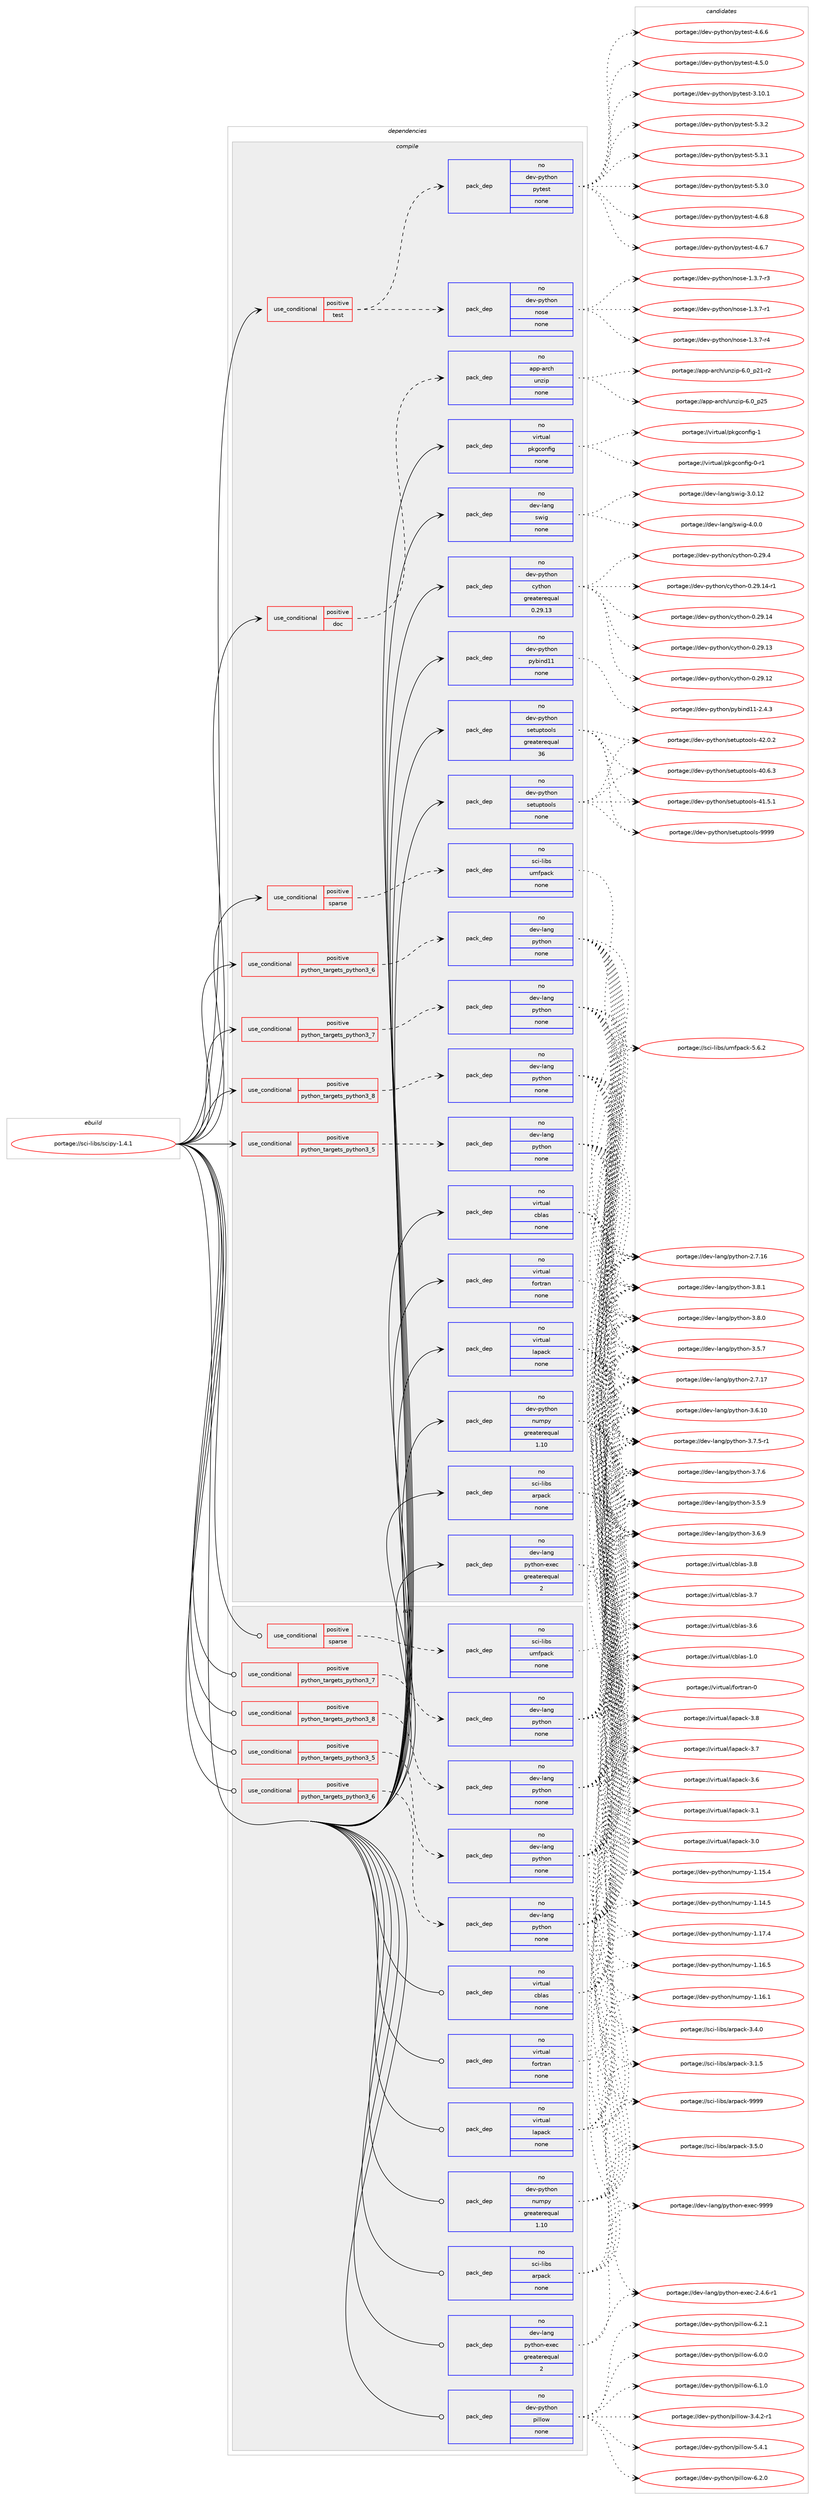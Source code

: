 digraph prolog {

# *************
# Graph options
# *************

newrank=true;
concentrate=true;
compound=true;
graph [rankdir=LR,fontname=Helvetica,fontsize=10,ranksep=1.5];#, ranksep=2.5, nodesep=0.2];
edge  [arrowhead=vee];
node  [fontname=Helvetica,fontsize=10];

# **********
# The ebuild
# **********

subgraph cluster_leftcol {
color=gray;
rank=same;
label=<<i>ebuild</i>>;
id [label="portage://sci-libs/scipy-1.4.1", color=red, width=4, href="../sci-libs/scipy-1.4.1.svg"];
}

# ****************
# The dependencies
# ****************

subgraph cluster_midcol {
color=gray;
label=<<i>dependencies</i>>;
subgraph cluster_compile {
fillcolor="#eeeeee";
style=filled;
label=<<i>compile</i>>;
subgraph cond134 {
dependency545 [label=<<TABLE BORDER="0" CELLBORDER="1" CELLSPACING="0" CELLPADDING="4"><TR><TD ROWSPAN="3" CELLPADDING="10">use_conditional</TD></TR><TR><TD>positive</TD></TR><TR><TD>doc</TD></TR></TABLE>>, shape=none, color=red];
subgraph pack400 {
dependency546 [label=<<TABLE BORDER="0" CELLBORDER="1" CELLSPACING="0" CELLPADDING="4" WIDTH="220"><TR><TD ROWSPAN="6" CELLPADDING="30">pack_dep</TD></TR><TR><TD WIDTH="110">no</TD></TR><TR><TD>app-arch</TD></TR><TR><TD>unzip</TD></TR><TR><TD>none</TD></TR><TR><TD></TD></TR></TABLE>>, shape=none, color=blue];
}
dependency545:e -> dependency546:w [weight=20,style="dashed",arrowhead="vee"];
}
id:e -> dependency545:w [weight=20,style="solid",arrowhead="vee"];
subgraph cond135 {
dependency547 [label=<<TABLE BORDER="0" CELLBORDER="1" CELLSPACING="0" CELLPADDING="4"><TR><TD ROWSPAN="3" CELLPADDING="10">use_conditional</TD></TR><TR><TD>positive</TD></TR><TR><TD>python_targets_python3_5</TD></TR></TABLE>>, shape=none, color=red];
subgraph pack401 {
dependency548 [label=<<TABLE BORDER="0" CELLBORDER="1" CELLSPACING="0" CELLPADDING="4" WIDTH="220"><TR><TD ROWSPAN="6" CELLPADDING="30">pack_dep</TD></TR><TR><TD WIDTH="110">no</TD></TR><TR><TD>dev-lang</TD></TR><TR><TD>python</TD></TR><TR><TD>none</TD></TR><TR><TD></TD></TR></TABLE>>, shape=none, color=blue];
}
dependency547:e -> dependency548:w [weight=20,style="dashed",arrowhead="vee"];
}
id:e -> dependency547:w [weight=20,style="solid",arrowhead="vee"];
subgraph cond136 {
dependency549 [label=<<TABLE BORDER="0" CELLBORDER="1" CELLSPACING="0" CELLPADDING="4"><TR><TD ROWSPAN="3" CELLPADDING="10">use_conditional</TD></TR><TR><TD>positive</TD></TR><TR><TD>python_targets_python3_6</TD></TR></TABLE>>, shape=none, color=red];
subgraph pack402 {
dependency550 [label=<<TABLE BORDER="0" CELLBORDER="1" CELLSPACING="0" CELLPADDING="4" WIDTH="220"><TR><TD ROWSPAN="6" CELLPADDING="30">pack_dep</TD></TR><TR><TD WIDTH="110">no</TD></TR><TR><TD>dev-lang</TD></TR><TR><TD>python</TD></TR><TR><TD>none</TD></TR><TR><TD></TD></TR></TABLE>>, shape=none, color=blue];
}
dependency549:e -> dependency550:w [weight=20,style="dashed",arrowhead="vee"];
}
id:e -> dependency549:w [weight=20,style="solid",arrowhead="vee"];
subgraph cond137 {
dependency551 [label=<<TABLE BORDER="0" CELLBORDER="1" CELLSPACING="0" CELLPADDING="4"><TR><TD ROWSPAN="3" CELLPADDING="10">use_conditional</TD></TR><TR><TD>positive</TD></TR><TR><TD>python_targets_python3_7</TD></TR></TABLE>>, shape=none, color=red];
subgraph pack403 {
dependency552 [label=<<TABLE BORDER="0" CELLBORDER="1" CELLSPACING="0" CELLPADDING="4" WIDTH="220"><TR><TD ROWSPAN="6" CELLPADDING="30">pack_dep</TD></TR><TR><TD WIDTH="110">no</TD></TR><TR><TD>dev-lang</TD></TR><TR><TD>python</TD></TR><TR><TD>none</TD></TR><TR><TD></TD></TR></TABLE>>, shape=none, color=blue];
}
dependency551:e -> dependency552:w [weight=20,style="dashed",arrowhead="vee"];
}
id:e -> dependency551:w [weight=20,style="solid",arrowhead="vee"];
subgraph cond138 {
dependency553 [label=<<TABLE BORDER="0" CELLBORDER="1" CELLSPACING="0" CELLPADDING="4"><TR><TD ROWSPAN="3" CELLPADDING="10">use_conditional</TD></TR><TR><TD>positive</TD></TR><TR><TD>python_targets_python3_8</TD></TR></TABLE>>, shape=none, color=red];
subgraph pack404 {
dependency554 [label=<<TABLE BORDER="0" CELLBORDER="1" CELLSPACING="0" CELLPADDING="4" WIDTH="220"><TR><TD ROWSPAN="6" CELLPADDING="30">pack_dep</TD></TR><TR><TD WIDTH="110">no</TD></TR><TR><TD>dev-lang</TD></TR><TR><TD>python</TD></TR><TR><TD>none</TD></TR><TR><TD></TD></TR></TABLE>>, shape=none, color=blue];
}
dependency553:e -> dependency554:w [weight=20,style="dashed",arrowhead="vee"];
}
id:e -> dependency553:w [weight=20,style="solid",arrowhead="vee"];
subgraph cond139 {
dependency555 [label=<<TABLE BORDER="0" CELLBORDER="1" CELLSPACING="0" CELLPADDING="4"><TR><TD ROWSPAN="3" CELLPADDING="10">use_conditional</TD></TR><TR><TD>positive</TD></TR><TR><TD>sparse</TD></TR></TABLE>>, shape=none, color=red];
subgraph pack405 {
dependency556 [label=<<TABLE BORDER="0" CELLBORDER="1" CELLSPACING="0" CELLPADDING="4" WIDTH="220"><TR><TD ROWSPAN="6" CELLPADDING="30">pack_dep</TD></TR><TR><TD WIDTH="110">no</TD></TR><TR><TD>sci-libs</TD></TR><TR><TD>umfpack</TD></TR><TR><TD>none</TD></TR><TR><TD></TD></TR></TABLE>>, shape=none, color=blue];
}
dependency555:e -> dependency556:w [weight=20,style="dashed",arrowhead="vee"];
}
id:e -> dependency555:w [weight=20,style="solid",arrowhead="vee"];
subgraph cond140 {
dependency557 [label=<<TABLE BORDER="0" CELLBORDER="1" CELLSPACING="0" CELLPADDING="4"><TR><TD ROWSPAN="3" CELLPADDING="10">use_conditional</TD></TR><TR><TD>positive</TD></TR><TR><TD>test</TD></TR></TABLE>>, shape=none, color=red];
subgraph pack406 {
dependency558 [label=<<TABLE BORDER="0" CELLBORDER="1" CELLSPACING="0" CELLPADDING="4" WIDTH="220"><TR><TD ROWSPAN="6" CELLPADDING="30">pack_dep</TD></TR><TR><TD WIDTH="110">no</TD></TR><TR><TD>dev-python</TD></TR><TR><TD>nose</TD></TR><TR><TD>none</TD></TR><TR><TD></TD></TR></TABLE>>, shape=none, color=blue];
}
dependency557:e -> dependency558:w [weight=20,style="dashed",arrowhead="vee"];
subgraph pack407 {
dependency559 [label=<<TABLE BORDER="0" CELLBORDER="1" CELLSPACING="0" CELLPADDING="4" WIDTH="220"><TR><TD ROWSPAN="6" CELLPADDING="30">pack_dep</TD></TR><TR><TD WIDTH="110">no</TD></TR><TR><TD>dev-python</TD></TR><TR><TD>pytest</TD></TR><TR><TD>none</TD></TR><TR><TD></TD></TR></TABLE>>, shape=none, color=blue];
}
dependency557:e -> dependency559:w [weight=20,style="dashed",arrowhead="vee"];
}
id:e -> dependency557:w [weight=20,style="solid",arrowhead="vee"];
subgraph pack408 {
dependency560 [label=<<TABLE BORDER="0" CELLBORDER="1" CELLSPACING="0" CELLPADDING="4" WIDTH="220"><TR><TD ROWSPAN="6" CELLPADDING="30">pack_dep</TD></TR><TR><TD WIDTH="110">no</TD></TR><TR><TD>dev-lang</TD></TR><TR><TD>python-exec</TD></TR><TR><TD>greaterequal</TD></TR><TR><TD>2</TD></TR></TABLE>>, shape=none, color=blue];
}
id:e -> dependency560:w [weight=20,style="solid",arrowhead="vee"];
subgraph pack409 {
dependency561 [label=<<TABLE BORDER="0" CELLBORDER="1" CELLSPACING="0" CELLPADDING="4" WIDTH="220"><TR><TD ROWSPAN="6" CELLPADDING="30">pack_dep</TD></TR><TR><TD WIDTH="110">no</TD></TR><TR><TD>dev-lang</TD></TR><TR><TD>swig</TD></TR><TR><TD>none</TD></TR><TR><TD></TD></TR></TABLE>>, shape=none, color=blue];
}
id:e -> dependency561:w [weight=20,style="solid",arrowhead="vee"];
subgraph pack410 {
dependency562 [label=<<TABLE BORDER="0" CELLBORDER="1" CELLSPACING="0" CELLPADDING="4" WIDTH="220"><TR><TD ROWSPAN="6" CELLPADDING="30">pack_dep</TD></TR><TR><TD WIDTH="110">no</TD></TR><TR><TD>dev-python</TD></TR><TR><TD>cython</TD></TR><TR><TD>greaterequal</TD></TR><TR><TD>0.29.13</TD></TR></TABLE>>, shape=none, color=blue];
}
id:e -> dependency562:w [weight=20,style="solid",arrowhead="vee"];
subgraph pack411 {
dependency563 [label=<<TABLE BORDER="0" CELLBORDER="1" CELLSPACING="0" CELLPADDING="4" WIDTH="220"><TR><TD ROWSPAN="6" CELLPADDING="30">pack_dep</TD></TR><TR><TD WIDTH="110">no</TD></TR><TR><TD>dev-python</TD></TR><TR><TD>numpy</TD></TR><TR><TD>greaterequal</TD></TR><TR><TD>1.10</TD></TR></TABLE>>, shape=none, color=blue];
}
id:e -> dependency563:w [weight=20,style="solid",arrowhead="vee"];
subgraph pack412 {
dependency564 [label=<<TABLE BORDER="0" CELLBORDER="1" CELLSPACING="0" CELLPADDING="4" WIDTH="220"><TR><TD ROWSPAN="6" CELLPADDING="30">pack_dep</TD></TR><TR><TD WIDTH="110">no</TD></TR><TR><TD>dev-python</TD></TR><TR><TD>pybind11</TD></TR><TR><TD>none</TD></TR><TR><TD></TD></TR></TABLE>>, shape=none, color=blue];
}
id:e -> dependency564:w [weight=20,style="solid",arrowhead="vee"];
subgraph pack413 {
dependency565 [label=<<TABLE BORDER="0" CELLBORDER="1" CELLSPACING="0" CELLPADDING="4" WIDTH="220"><TR><TD ROWSPAN="6" CELLPADDING="30">pack_dep</TD></TR><TR><TD WIDTH="110">no</TD></TR><TR><TD>dev-python</TD></TR><TR><TD>setuptools</TD></TR><TR><TD>greaterequal</TD></TR><TR><TD>36</TD></TR></TABLE>>, shape=none, color=blue];
}
id:e -> dependency565:w [weight=20,style="solid",arrowhead="vee"];
subgraph pack414 {
dependency566 [label=<<TABLE BORDER="0" CELLBORDER="1" CELLSPACING="0" CELLPADDING="4" WIDTH="220"><TR><TD ROWSPAN="6" CELLPADDING="30">pack_dep</TD></TR><TR><TD WIDTH="110">no</TD></TR><TR><TD>dev-python</TD></TR><TR><TD>setuptools</TD></TR><TR><TD>none</TD></TR><TR><TD></TD></TR></TABLE>>, shape=none, color=blue];
}
id:e -> dependency566:w [weight=20,style="solid",arrowhead="vee"];
subgraph pack415 {
dependency567 [label=<<TABLE BORDER="0" CELLBORDER="1" CELLSPACING="0" CELLPADDING="4" WIDTH="220"><TR><TD ROWSPAN="6" CELLPADDING="30">pack_dep</TD></TR><TR><TD WIDTH="110">no</TD></TR><TR><TD>sci-libs</TD></TR><TR><TD>arpack</TD></TR><TR><TD>none</TD></TR><TR><TD></TD></TR></TABLE>>, shape=none, color=blue];
}
id:e -> dependency567:w [weight=20,style="solid",arrowhead="vee"];
subgraph pack416 {
dependency568 [label=<<TABLE BORDER="0" CELLBORDER="1" CELLSPACING="0" CELLPADDING="4" WIDTH="220"><TR><TD ROWSPAN="6" CELLPADDING="30">pack_dep</TD></TR><TR><TD WIDTH="110">no</TD></TR><TR><TD>virtual</TD></TR><TR><TD>cblas</TD></TR><TR><TD>none</TD></TR><TR><TD></TD></TR></TABLE>>, shape=none, color=blue];
}
id:e -> dependency568:w [weight=20,style="solid",arrowhead="vee"];
subgraph pack417 {
dependency569 [label=<<TABLE BORDER="0" CELLBORDER="1" CELLSPACING="0" CELLPADDING="4" WIDTH="220"><TR><TD ROWSPAN="6" CELLPADDING="30">pack_dep</TD></TR><TR><TD WIDTH="110">no</TD></TR><TR><TD>virtual</TD></TR><TR><TD>fortran</TD></TR><TR><TD>none</TD></TR><TR><TD></TD></TR></TABLE>>, shape=none, color=blue];
}
id:e -> dependency569:w [weight=20,style="solid",arrowhead="vee"];
subgraph pack418 {
dependency570 [label=<<TABLE BORDER="0" CELLBORDER="1" CELLSPACING="0" CELLPADDING="4" WIDTH="220"><TR><TD ROWSPAN="6" CELLPADDING="30">pack_dep</TD></TR><TR><TD WIDTH="110">no</TD></TR><TR><TD>virtual</TD></TR><TR><TD>lapack</TD></TR><TR><TD>none</TD></TR><TR><TD></TD></TR></TABLE>>, shape=none, color=blue];
}
id:e -> dependency570:w [weight=20,style="solid",arrowhead="vee"];
subgraph pack419 {
dependency571 [label=<<TABLE BORDER="0" CELLBORDER="1" CELLSPACING="0" CELLPADDING="4" WIDTH="220"><TR><TD ROWSPAN="6" CELLPADDING="30">pack_dep</TD></TR><TR><TD WIDTH="110">no</TD></TR><TR><TD>virtual</TD></TR><TR><TD>pkgconfig</TD></TR><TR><TD>none</TD></TR><TR><TD></TD></TR></TABLE>>, shape=none, color=blue];
}
id:e -> dependency571:w [weight=20,style="solid",arrowhead="vee"];
}
subgraph cluster_compileandrun {
fillcolor="#eeeeee";
style=filled;
label=<<i>compile and run</i>>;
}
subgraph cluster_run {
fillcolor="#eeeeee";
style=filled;
label=<<i>run</i>>;
subgraph cond141 {
dependency572 [label=<<TABLE BORDER="0" CELLBORDER="1" CELLSPACING="0" CELLPADDING="4"><TR><TD ROWSPAN="3" CELLPADDING="10">use_conditional</TD></TR><TR><TD>positive</TD></TR><TR><TD>python_targets_python3_5</TD></TR></TABLE>>, shape=none, color=red];
subgraph pack420 {
dependency573 [label=<<TABLE BORDER="0" CELLBORDER="1" CELLSPACING="0" CELLPADDING="4" WIDTH="220"><TR><TD ROWSPAN="6" CELLPADDING="30">pack_dep</TD></TR><TR><TD WIDTH="110">no</TD></TR><TR><TD>dev-lang</TD></TR><TR><TD>python</TD></TR><TR><TD>none</TD></TR><TR><TD></TD></TR></TABLE>>, shape=none, color=blue];
}
dependency572:e -> dependency573:w [weight=20,style="dashed",arrowhead="vee"];
}
id:e -> dependency572:w [weight=20,style="solid",arrowhead="odot"];
subgraph cond142 {
dependency574 [label=<<TABLE BORDER="0" CELLBORDER="1" CELLSPACING="0" CELLPADDING="4"><TR><TD ROWSPAN="3" CELLPADDING="10">use_conditional</TD></TR><TR><TD>positive</TD></TR><TR><TD>python_targets_python3_6</TD></TR></TABLE>>, shape=none, color=red];
subgraph pack421 {
dependency575 [label=<<TABLE BORDER="0" CELLBORDER="1" CELLSPACING="0" CELLPADDING="4" WIDTH="220"><TR><TD ROWSPAN="6" CELLPADDING="30">pack_dep</TD></TR><TR><TD WIDTH="110">no</TD></TR><TR><TD>dev-lang</TD></TR><TR><TD>python</TD></TR><TR><TD>none</TD></TR><TR><TD></TD></TR></TABLE>>, shape=none, color=blue];
}
dependency574:e -> dependency575:w [weight=20,style="dashed",arrowhead="vee"];
}
id:e -> dependency574:w [weight=20,style="solid",arrowhead="odot"];
subgraph cond143 {
dependency576 [label=<<TABLE BORDER="0" CELLBORDER="1" CELLSPACING="0" CELLPADDING="4"><TR><TD ROWSPAN="3" CELLPADDING="10">use_conditional</TD></TR><TR><TD>positive</TD></TR><TR><TD>python_targets_python3_7</TD></TR></TABLE>>, shape=none, color=red];
subgraph pack422 {
dependency577 [label=<<TABLE BORDER="0" CELLBORDER="1" CELLSPACING="0" CELLPADDING="4" WIDTH="220"><TR><TD ROWSPAN="6" CELLPADDING="30">pack_dep</TD></TR><TR><TD WIDTH="110">no</TD></TR><TR><TD>dev-lang</TD></TR><TR><TD>python</TD></TR><TR><TD>none</TD></TR><TR><TD></TD></TR></TABLE>>, shape=none, color=blue];
}
dependency576:e -> dependency577:w [weight=20,style="dashed",arrowhead="vee"];
}
id:e -> dependency576:w [weight=20,style="solid",arrowhead="odot"];
subgraph cond144 {
dependency578 [label=<<TABLE BORDER="0" CELLBORDER="1" CELLSPACING="0" CELLPADDING="4"><TR><TD ROWSPAN="3" CELLPADDING="10">use_conditional</TD></TR><TR><TD>positive</TD></TR><TR><TD>python_targets_python3_8</TD></TR></TABLE>>, shape=none, color=red];
subgraph pack423 {
dependency579 [label=<<TABLE BORDER="0" CELLBORDER="1" CELLSPACING="0" CELLPADDING="4" WIDTH="220"><TR><TD ROWSPAN="6" CELLPADDING="30">pack_dep</TD></TR><TR><TD WIDTH="110">no</TD></TR><TR><TD>dev-lang</TD></TR><TR><TD>python</TD></TR><TR><TD>none</TD></TR><TR><TD></TD></TR></TABLE>>, shape=none, color=blue];
}
dependency578:e -> dependency579:w [weight=20,style="dashed",arrowhead="vee"];
}
id:e -> dependency578:w [weight=20,style="solid",arrowhead="odot"];
subgraph cond145 {
dependency580 [label=<<TABLE BORDER="0" CELLBORDER="1" CELLSPACING="0" CELLPADDING="4"><TR><TD ROWSPAN="3" CELLPADDING="10">use_conditional</TD></TR><TR><TD>positive</TD></TR><TR><TD>sparse</TD></TR></TABLE>>, shape=none, color=red];
subgraph pack424 {
dependency581 [label=<<TABLE BORDER="0" CELLBORDER="1" CELLSPACING="0" CELLPADDING="4" WIDTH="220"><TR><TD ROWSPAN="6" CELLPADDING="30">pack_dep</TD></TR><TR><TD WIDTH="110">no</TD></TR><TR><TD>sci-libs</TD></TR><TR><TD>umfpack</TD></TR><TR><TD>none</TD></TR><TR><TD></TD></TR></TABLE>>, shape=none, color=blue];
}
dependency580:e -> dependency581:w [weight=20,style="dashed",arrowhead="vee"];
}
id:e -> dependency580:w [weight=20,style="solid",arrowhead="odot"];
subgraph pack425 {
dependency582 [label=<<TABLE BORDER="0" CELLBORDER="1" CELLSPACING="0" CELLPADDING="4" WIDTH="220"><TR><TD ROWSPAN="6" CELLPADDING="30">pack_dep</TD></TR><TR><TD WIDTH="110">no</TD></TR><TR><TD>dev-lang</TD></TR><TR><TD>python-exec</TD></TR><TR><TD>greaterequal</TD></TR><TR><TD>2</TD></TR></TABLE>>, shape=none, color=blue];
}
id:e -> dependency582:w [weight=20,style="solid",arrowhead="odot"];
subgraph pack426 {
dependency583 [label=<<TABLE BORDER="0" CELLBORDER="1" CELLSPACING="0" CELLPADDING="4" WIDTH="220"><TR><TD ROWSPAN="6" CELLPADDING="30">pack_dep</TD></TR><TR><TD WIDTH="110">no</TD></TR><TR><TD>dev-python</TD></TR><TR><TD>numpy</TD></TR><TR><TD>greaterequal</TD></TR><TR><TD>1.10</TD></TR></TABLE>>, shape=none, color=blue];
}
id:e -> dependency583:w [weight=20,style="solid",arrowhead="odot"];
subgraph pack427 {
dependency584 [label=<<TABLE BORDER="0" CELLBORDER="1" CELLSPACING="0" CELLPADDING="4" WIDTH="220"><TR><TD ROWSPAN="6" CELLPADDING="30">pack_dep</TD></TR><TR><TD WIDTH="110">no</TD></TR><TR><TD>dev-python</TD></TR><TR><TD>pillow</TD></TR><TR><TD>none</TD></TR><TR><TD></TD></TR></TABLE>>, shape=none, color=blue];
}
id:e -> dependency584:w [weight=20,style="solid",arrowhead="odot"];
subgraph pack428 {
dependency585 [label=<<TABLE BORDER="0" CELLBORDER="1" CELLSPACING="0" CELLPADDING="4" WIDTH="220"><TR><TD ROWSPAN="6" CELLPADDING="30">pack_dep</TD></TR><TR><TD WIDTH="110">no</TD></TR><TR><TD>sci-libs</TD></TR><TR><TD>arpack</TD></TR><TR><TD>none</TD></TR><TR><TD></TD></TR></TABLE>>, shape=none, color=blue];
}
id:e -> dependency585:w [weight=20,style="solid",arrowhead="odot"];
subgraph pack429 {
dependency586 [label=<<TABLE BORDER="0" CELLBORDER="1" CELLSPACING="0" CELLPADDING="4" WIDTH="220"><TR><TD ROWSPAN="6" CELLPADDING="30">pack_dep</TD></TR><TR><TD WIDTH="110">no</TD></TR><TR><TD>virtual</TD></TR><TR><TD>cblas</TD></TR><TR><TD>none</TD></TR><TR><TD></TD></TR></TABLE>>, shape=none, color=blue];
}
id:e -> dependency586:w [weight=20,style="solid",arrowhead="odot"];
subgraph pack430 {
dependency587 [label=<<TABLE BORDER="0" CELLBORDER="1" CELLSPACING="0" CELLPADDING="4" WIDTH="220"><TR><TD ROWSPAN="6" CELLPADDING="30">pack_dep</TD></TR><TR><TD WIDTH="110">no</TD></TR><TR><TD>virtual</TD></TR><TR><TD>fortran</TD></TR><TR><TD>none</TD></TR><TR><TD></TD></TR></TABLE>>, shape=none, color=blue];
}
id:e -> dependency587:w [weight=20,style="solid",arrowhead="odot"];
subgraph pack431 {
dependency588 [label=<<TABLE BORDER="0" CELLBORDER="1" CELLSPACING="0" CELLPADDING="4" WIDTH="220"><TR><TD ROWSPAN="6" CELLPADDING="30">pack_dep</TD></TR><TR><TD WIDTH="110">no</TD></TR><TR><TD>virtual</TD></TR><TR><TD>lapack</TD></TR><TR><TD>none</TD></TR><TR><TD></TD></TR></TABLE>>, shape=none, color=blue];
}
id:e -> dependency588:w [weight=20,style="solid",arrowhead="odot"];
}
}

# **************
# The candidates
# **************

subgraph cluster_choices {
rank=same;
color=gray;
label=<<i>candidates</i>>;

subgraph choice400 {
color=black;
nodesep=1;
choiceportage971121124597114991044711711012210511245544648951125053 [label="portage://app-arch/unzip-6.0_p25", color=red, width=4,href="../app-arch/unzip-6.0_p25.svg"];
choiceportage9711211245971149910447117110122105112455446489511250494511450 [label="portage://app-arch/unzip-6.0_p21-r2", color=red, width=4,href="../app-arch/unzip-6.0_p21-r2.svg"];
dependency546:e -> choiceportage971121124597114991044711711012210511245544648951125053:w [style=dotted,weight="100"];
dependency546:e -> choiceportage9711211245971149910447117110122105112455446489511250494511450:w [style=dotted,weight="100"];
}
subgraph choice401 {
color=black;
nodesep=1;
choiceportage100101118451089711010347112121116104111110455146564649 [label="portage://dev-lang/python-3.8.1", color=red, width=4,href="../dev-lang/python-3.8.1.svg"];
choiceportage100101118451089711010347112121116104111110455146564648 [label="portage://dev-lang/python-3.8.0", color=red, width=4,href="../dev-lang/python-3.8.0.svg"];
choiceportage100101118451089711010347112121116104111110455146554654 [label="portage://dev-lang/python-3.7.6", color=red, width=4,href="../dev-lang/python-3.7.6.svg"];
choiceportage1001011184510897110103471121211161041111104551465546534511449 [label="portage://dev-lang/python-3.7.5-r1", color=red, width=4,href="../dev-lang/python-3.7.5-r1.svg"];
choiceportage100101118451089711010347112121116104111110455146544657 [label="portage://dev-lang/python-3.6.9", color=red, width=4,href="../dev-lang/python-3.6.9.svg"];
choiceportage10010111845108971101034711212111610411111045514654464948 [label="portage://dev-lang/python-3.6.10", color=red, width=4,href="../dev-lang/python-3.6.10.svg"];
choiceportage100101118451089711010347112121116104111110455146534657 [label="portage://dev-lang/python-3.5.9", color=red, width=4,href="../dev-lang/python-3.5.9.svg"];
choiceportage100101118451089711010347112121116104111110455146534655 [label="portage://dev-lang/python-3.5.7", color=red, width=4,href="../dev-lang/python-3.5.7.svg"];
choiceportage10010111845108971101034711212111610411111045504655464955 [label="portage://dev-lang/python-2.7.17", color=red, width=4,href="../dev-lang/python-2.7.17.svg"];
choiceportage10010111845108971101034711212111610411111045504655464954 [label="portage://dev-lang/python-2.7.16", color=red, width=4,href="../dev-lang/python-2.7.16.svg"];
dependency548:e -> choiceportage100101118451089711010347112121116104111110455146564649:w [style=dotted,weight="100"];
dependency548:e -> choiceportage100101118451089711010347112121116104111110455146564648:w [style=dotted,weight="100"];
dependency548:e -> choiceportage100101118451089711010347112121116104111110455146554654:w [style=dotted,weight="100"];
dependency548:e -> choiceportage1001011184510897110103471121211161041111104551465546534511449:w [style=dotted,weight="100"];
dependency548:e -> choiceportage100101118451089711010347112121116104111110455146544657:w [style=dotted,weight="100"];
dependency548:e -> choiceportage10010111845108971101034711212111610411111045514654464948:w [style=dotted,weight="100"];
dependency548:e -> choiceportage100101118451089711010347112121116104111110455146534657:w [style=dotted,weight="100"];
dependency548:e -> choiceportage100101118451089711010347112121116104111110455146534655:w [style=dotted,weight="100"];
dependency548:e -> choiceportage10010111845108971101034711212111610411111045504655464955:w [style=dotted,weight="100"];
dependency548:e -> choiceportage10010111845108971101034711212111610411111045504655464954:w [style=dotted,weight="100"];
}
subgraph choice402 {
color=black;
nodesep=1;
choiceportage100101118451089711010347112121116104111110455146564649 [label="portage://dev-lang/python-3.8.1", color=red, width=4,href="../dev-lang/python-3.8.1.svg"];
choiceportage100101118451089711010347112121116104111110455146564648 [label="portage://dev-lang/python-3.8.0", color=red, width=4,href="../dev-lang/python-3.8.0.svg"];
choiceportage100101118451089711010347112121116104111110455146554654 [label="portage://dev-lang/python-3.7.6", color=red, width=4,href="../dev-lang/python-3.7.6.svg"];
choiceportage1001011184510897110103471121211161041111104551465546534511449 [label="portage://dev-lang/python-3.7.5-r1", color=red, width=4,href="../dev-lang/python-3.7.5-r1.svg"];
choiceportage100101118451089711010347112121116104111110455146544657 [label="portage://dev-lang/python-3.6.9", color=red, width=4,href="../dev-lang/python-3.6.9.svg"];
choiceportage10010111845108971101034711212111610411111045514654464948 [label="portage://dev-lang/python-3.6.10", color=red, width=4,href="../dev-lang/python-3.6.10.svg"];
choiceportage100101118451089711010347112121116104111110455146534657 [label="portage://dev-lang/python-3.5.9", color=red, width=4,href="../dev-lang/python-3.5.9.svg"];
choiceportage100101118451089711010347112121116104111110455146534655 [label="portage://dev-lang/python-3.5.7", color=red, width=4,href="../dev-lang/python-3.5.7.svg"];
choiceportage10010111845108971101034711212111610411111045504655464955 [label="portage://dev-lang/python-2.7.17", color=red, width=4,href="../dev-lang/python-2.7.17.svg"];
choiceportage10010111845108971101034711212111610411111045504655464954 [label="portage://dev-lang/python-2.7.16", color=red, width=4,href="../dev-lang/python-2.7.16.svg"];
dependency550:e -> choiceportage100101118451089711010347112121116104111110455146564649:w [style=dotted,weight="100"];
dependency550:e -> choiceportage100101118451089711010347112121116104111110455146564648:w [style=dotted,weight="100"];
dependency550:e -> choiceportage100101118451089711010347112121116104111110455146554654:w [style=dotted,weight="100"];
dependency550:e -> choiceportage1001011184510897110103471121211161041111104551465546534511449:w [style=dotted,weight="100"];
dependency550:e -> choiceportage100101118451089711010347112121116104111110455146544657:w [style=dotted,weight="100"];
dependency550:e -> choiceportage10010111845108971101034711212111610411111045514654464948:w [style=dotted,weight="100"];
dependency550:e -> choiceportage100101118451089711010347112121116104111110455146534657:w [style=dotted,weight="100"];
dependency550:e -> choiceportage100101118451089711010347112121116104111110455146534655:w [style=dotted,weight="100"];
dependency550:e -> choiceportage10010111845108971101034711212111610411111045504655464955:w [style=dotted,weight="100"];
dependency550:e -> choiceportage10010111845108971101034711212111610411111045504655464954:w [style=dotted,weight="100"];
}
subgraph choice403 {
color=black;
nodesep=1;
choiceportage100101118451089711010347112121116104111110455146564649 [label="portage://dev-lang/python-3.8.1", color=red, width=4,href="../dev-lang/python-3.8.1.svg"];
choiceportage100101118451089711010347112121116104111110455146564648 [label="portage://dev-lang/python-3.8.0", color=red, width=4,href="../dev-lang/python-3.8.0.svg"];
choiceportage100101118451089711010347112121116104111110455146554654 [label="portage://dev-lang/python-3.7.6", color=red, width=4,href="../dev-lang/python-3.7.6.svg"];
choiceportage1001011184510897110103471121211161041111104551465546534511449 [label="portage://dev-lang/python-3.7.5-r1", color=red, width=4,href="../dev-lang/python-3.7.5-r1.svg"];
choiceportage100101118451089711010347112121116104111110455146544657 [label="portage://dev-lang/python-3.6.9", color=red, width=4,href="../dev-lang/python-3.6.9.svg"];
choiceportage10010111845108971101034711212111610411111045514654464948 [label="portage://dev-lang/python-3.6.10", color=red, width=4,href="../dev-lang/python-3.6.10.svg"];
choiceportage100101118451089711010347112121116104111110455146534657 [label="portage://dev-lang/python-3.5.9", color=red, width=4,href="../dev-lang/python-3.5.9.svg"];
choiceportage100101118451089711010347112121116104111110455146534655 [label="portage://dev-lang/python-3.5.7", color=red, width=4,href="../dev-lang/python-3.5.7.svg"];
choiceportage10010111845108971101034711212111610411111045504655464955 [label="portage://dev-lang/python-2.7.17", color=red, width=4,href="../dev-lang/python-2.7.17.svg"];
choiceportage10010111845108971101034711212111610411111045504655464954 [label="portage://dev-lang/python-2.7.16", color=red, width=4,href="../dev-lang/python-2.7.16.svg"];
dependency552:e -> choiceportage100101118451089711010347112121116104111110455146564649:w [style=dotted,weight="100"];
dependency552:e -> choiceportage100101118451089711010347112121116104111110455146564648:w [style=dotted,weight="100"];
dependency552:e -> choiceportage100101118451089711010347112121116104111110455146554654:w [style=dotted,weight="100"];
dependency552:e -> choiceportage1001011184510897110103471121211161041111104551465546534511449:w [style=dotted,weight="100"];
dependency552:e -> choiceportage100101118451089711010347112121116104111110455146544657:w [style=dotted,weight="100"];
dependency552:e -> choiceportage10010111845108971101034711212111610411111045514654464948:w [style=dotted,weight="100"];
dependency552:e -> choiceportage100101118451089711010347112121116104111110455146534657:w [style=dotted,weight="100"];
dependency552:e -> choiceportage100101118451089711010347112121116104111110455146534655:w [style=dotted,weight="100"];
dependency552:e -> choiceportage10010111845108971101034711212111610411111045504655464955:w [style=dotted,weight="100"];
dependency552:e -> choiceportage10010111845108971101034711212111610411111045504655464954:w [style=dotted,weight="100"];
}
subgraph choice404 {
color=black;
nodesep=1;
choiceportage100101118451089711010347112121116104111110455146564649 [label="portage://dev-lang/python-3.8.1", color=red, width=4,href="../dev-lang/python-3.8.1.svg"];
choiceportage100101118451089711010347112121116104111110455146564648 [label="portage://dev-lang/python-3.8.0", color=red, width=4,href="../dev-lang/python-3.8.0.svg"];
choiceportage100101118451089711010347112121116104111110455146554654 [label="portage://dev-lang/python-3.7.6", color=red, width=4,href="../dev-lang/python-3.7.6.svg"];
choiceportage1001011184510897110103471121211161041111104551465546534511449 [label="portage://dev-lang/python-3.7.5-r1", color=red, width=4,href="../dev-lang/python-3.7.5-r1.svg"];
choiceportage100101118451089711010347112121116104111110455146544657 [label="portage://dev-lang/python-3.6.9", color=red, width=4,href="../dev-lang/python-3.6.9.svg"];
choiceportage10010111845108971101034711212111610411111045514654464948 [label="portage://dev-lang/python-3.6.10", color=red, width=4,href="../dev-lang/python-3.6.10.svg"];
choiceportage100101118451089711010347112121116104111110455146534657 [label="portage://dev-lang/python-3.5.9", color=red, width=4,href="../dev-lang/python-3.5.9.svg"];
choiceportage100101118451089711010347112121116104111110455146534655 [label="portage://dev-lang/python-3.5.7", color=red, width=4,href="../dev-lang/python-3.5.7.svg"];
choiceportage10010111845108971101034711212111610411111045504655464955 [label="portage://dev-lang/python-2.7.17", color=red, width=4,href="../dev-lang/python-2.7.17.svg"];
choiceportage10010111845108971101034711212111610411111045504655464954 [label="portage://dev-lang/python-2.7.16", color=red, width=4,href="../dev-lang/python-2.7.16.svg"];
dependency554:e -> choiceportage100101118451089711010347112121116104111110455146564649:w [style=dotted,weight="100"];
dependency554:e -> choiceportage100101118451089711010347112121116104111110455146564648:w [style=dotted,weight="100"];
dependency554:e -> choiceportage100101118451089711010347112121116104111110455146554654:w [style=dotted,weight="100"];
dependency554:e -> choiceportage1001011184510897110103471121211161041111104551465546534511449:w [style=dotted,weight="100"];
dependency554:e -> choiceportage100101118451089711010347112121116104111110455146544657:w [style=dotted,weight="100"];
dependency554:e -> choiceportage10010111845108971101034711212111610411111045514654464948:w [style=dotted,weight="100"];
dependency554:e -> choiceportage100101118451089711010347112121116104111110455146534657:w [style=dotted,weight="100"];
dependency554:e -> choiceportage100101118451089711010347112121116104111110455146534655:w [style=dotted,weight="100"];
dependency554:e -> choiceportage10010111845108971101034711212111610411111045504655464955:w [style=dotted,weight="100"];
dependency554:e -> choiceportage10010111845108971101034711212111610411111045504655464954:w [style=dotted,weight="100"];
}
subgraph choice405 {
color=black;
nodesep=1;
choiceportage115991054510810598115471171091021129799107455346544650 [label="portage://sci-libs/umfpack-5.6.2", color=red, width=4,href="../sci-libs/umfpack-5.6.2.svg"];
dependency556:e -> choiceportage115991054510810598115471171091021129799107455346544650:w [style=dotted,weight="100"];
}
subgraph choice406 {
color=black;
nodesep=1;
choiceportage10010111845112121116104111110471101111151014549465146554511452 [label="portage://dev-python/nose-1.3.7-r4", color=red, width=4,href="../dev-python/nose-1.3.7-r4.svg"];
choiceportage10010111845112121116104111110471101111151014549465146554511451 [label="portage://dev-python/nose-1.3.7-r3", color=red, width=4,href="../dev-python/nose-1.3.7-r3.svg"];
choiceportage10010111845112121116104111110471101111151014549465146554511449 [label="portage://dev-python/nose-1.3.7-r1", color=red, width=4,href="../dev-python/nose-1.3.7-r1.svg"];
dependency558:e -> choiceportage10010111845112121116104111110471101111151014549465146554511452:w [style=dotted,weight="100"];
dependency558:e -> choiceportage10010111845112121116104111110471101111151014549465146554511451:w [style=dotted,weight="100"];
dependency558:e -> choiceportage10010111845112121116104111110471101111151014549465146554511449:w [style=dotted,weight="100"];
}
subgraph choice407 {
color=black;
nodesep=1;
choiceportage1001011184511212111610411111047112121116101115116455346514650 [label="portage://dev-python/pytest-5.3.2", color=red, width=4,href="../dev-python/pytest-5.3.2.svg"];
choiceportage1001011184511212111610411111047112121116101115116455346514649 [label="portage://dev-python/pytest-5.3.1", color=red, width=4,href="../dev-python/pytest-5.3.1.svg"];
choiceportage1001011184511212111610411111047112121116101115116455346514648 [label="portage://dev-python/pytest-5.3.0", color=red, width=4,href="../dev-python/pytest-5.3.0.svg"];
choiceportage1001011184511212111610411111047112121116101115116455246544656 [label="portage://dev-python/pytest-4.6.8", color=red, width=4,href="../dev-python/pytest-4.6.8.svg"];
choiceportage1001011184511212111610411111047112121116101115116455246544655 [label="portage://dev-python/pytest-4.6.7", color=red, width=4,href="../dev-python/pytest-4.6.7.svg"];
choiceportage1001011184511212111610411111047112121116101115116455246544654 [label="portage://dev-python/pytest-4.6.6", color=red, width=4,href="../dev-python/pytest-4.6.6.svg"];
choiceportage1001011184511212111610411111047112121116101115116455246534648 [label="portage://dev-python/pytest-4.5.0", color=red, width=4,href="../dev-python/pytest-4.5.0.svg"];
choiceportage100101118451121211161041111104711212111610111511645514649484649 [label="portage://dev-python/pytest-3.10.1", color=red, width=4,href="../dev-python/pytest-3.10.1.svg"];
dependency559:e -> choiceportage1001011184511212111610411111047112121116101115116455346514650:w [style=dotted,weight="100"];
dependency559:e -> choiceportage1001011184511212111610411111047112121116101115116455346514649:w [style=dotted,weight="100"];
dependency559:e -> choiceportage1001011184511212111610411111047112121116101115116455346514648:w [style=dotted,weight="100"];
dependency559:e -> choiceportage1001011184511212111610411111047112121116101115116455246544656:w [style=dotted,weight="100"];
dependency559:e -> choiceportage1001011184511212111610411111047112121116101115116455246544655:w [style=dotted,weight="100"];
dependency559:e -> choiceportage1001011184511212111610411111047112121116101115116455246544654:w [style=dotted,weight="100"];
dependency559:e -> choiceportage1001011184511212111610411111047112121116101115116455246534648:w [style=dotted,weight="100"];
dependency559:e -> choiceportage100101118451121211161041111104711212111610111511645514649484649:w [style=dotted,weight="100"];
}
subgraph choice408 {
color=black;
nodesep=1;
choiceportage10010111845108971101034711212111610411111045101120101994557575757 [label="portage://dev-lang/python-exec-9999", color=red, width=4,href="../dev-lang/python-exec-9999.svg"];
choiceportage10010111845108971101034711212111610411111045101120101994550465246544511449 [label="portage://dev-lang/python-exec-2.4.6-r1", color=red, width=4,href="../dev-lang/python-exec-2.4.6-r1.svg"];
dependency560:e -> choiceportage10010111845108971101034711212111610411111045101120101994557575757:w [style=dotted,weight="100"];
dependency560:e -> choiceportage10010111845108971101034711212111610411111045101120101994550465246544511449:w [style=dotted,weight="100"];
}
subgraph choice409 {
color=black;
nodesep=1;
choiceportage100101118451089711010347115119105103455246484648 [label="portage://dev-lang/swig-4.0.0", color=red, width=4,href="../dev-lang/swig-4.0.0.svg"];
choiceportage10010111845108971101034711511910510345514648464950 [label="portage://dev-lang/swig-3.0.12", color=red, width=4,href="../dev-lang/swig-3.0.12.svg"];
dependency561:e -> choiceportage100101118451089711010347115119105103455246484648:w [style=dotted,weight="100"];
dependency561:e -> choiceportage10010111845108971101034711511910510345514648464950:w [style=dotted,weight="100"];
}
subgraph choice410 {
color=black;
nodesep=1;
choiceportage10010111845112121116104111110479912111610411111045484650574652 [label="portage://dev-python/cython-0.29.4", color=red, width=4,href="../dev-python/cython-0.29.4.svg"];
choiceportage10010111845112121116104111110479912111610411111045484650574649524511449 [label="portage://dev-python/cython-0.29.14-r1", color=red, width=4,href="../dev-python/cython-0.29.14-r1.svg"];
choiceportage1001011184511212111610411111047991211161041111104548465057464952 [label="portage://dev-python/cython-0.29.14", color=red, width=4,href="../dev-python/cython-0.29.14.svg"];
choiceportage1001011184511212111610411111047991211161041111104548465057464951 [label="portage://dev-python/cython-0.29.13", color=red, width=4,href="../dev-python/cython-0.29.13.svg"];
choiceportage1001011184511212111610411111047991211161041111104548465057464950 [label="portage://dev-python/cython-0.29.12", color=red, width=4,href="../dev-python/cython-0.29.12.svg"];
dependency562:e -> choiceportage10010111845112121116104111110479912111610411111045484650574652:w [style=dotted,weight="100"];
dependency562:e -> choiceportage10010111845112121116104111110479912111610411111045484650574649524511449:w [style=dotted,weight="100"];
dependency562:e -> choiceportage1001011184511212111610411111047991211161041111104548465057464952:w [style=dotted,weight="100"];
dependency562:e -> choiceportage1001011184511212111610411111047991211161041111104548465057464951:w [style=dotted,weight="100"];
dependency562:e -> choiceportage1001011184511212111610411111047991211161041111104548465057464950:w [style=dotted,weight="100"];
}
subgraph choice411 {
color=black;
nodesep=1;
choiceportage100101118451121211161041111104711011710911212145494649554652 [label="portage://dev-python/numpy-1.17.4", color=red, width=4,href="../dev-python/numpy-1.17.4.svg"];
choiceportage100101118451121211161041111104711011710911212145494649544653 [label="portage://dev-python/numpy-1.16.5", color=red, width=4,href="../dev-python/numpy-1.16.5.svg"];
choiceportage100101118451121211161041111104711011710911212145494649544649 [label="portage://dev-python/numpy-1.16.1", color=red, width=4,href="../dev-python/numpy-1.16.1.svg"];
choiceportage100101118451121211161041111104711011710911212145494649534652 [label="portage://dev-python/numpy-1.15.4", color=red, width=4,href="../dev-python/numpy-1.15.4.svg"];
choiceportage100101118451121211161041111104711011710911212145494649524653 [label="portage://dev-python/numpy-1.14.5", color=red, width=4,href="../dev-python/numpy-1.14.5.svg"];
dependency563:e -> choiceportage100101118451121211161041111104711011710911212145494649554652:w [style=dotted,weight="100"];
dependency563:e -> choiceportage100101118451121211161041111104711011710911212145494649544653:w [style=dotted,weight="100"];
dependency563:e -> choiceportage100101118451121211161041111104711011710911212145494649544649:w [style=dotted,weight="100"];
dependency563:e -> choiceportage100101118451121211161041111104711011710911212145494649534652:w [style=dotted,weight="100"];
dependency563:e -> choiceportage100101118451121211161041111104711011710911212145494649524653:w [style=dotted,weight="100"];
}
subgraph choice412 {
color=black;
nodesep=1;
choiceportage1001011184511212111610411111047112121981051101004949455046524651 [label="portage://dev-python/pybind11-2.4.3", color=red, width=4,href="../dev-python/pybind11-2.4.3.svg"];
dependency564:e -> choiceportage1001011184511212111610411111047112121981051101004949455046524651:w [style=dotted,weight="100"];
}
subgraph choice413 {
color=black;
nodesep=1;
choiceportage10010111845112121116104111110471151011161171121161111111081154557575757 [label="portage://dev-python/setuptools-9999", color=red, width=4,href="../dev-python/setuptools-9999.svg"];
choiceportage100101118451121211161041111104711510111611711211611111110811545525046484650 [label="portage://dev-python/setuptools-42.0.2", color=red, width=4,href="../dev-python/setuptools-42.0.2.svg"];
choiceportage100101118451121211161041111104711510111611711211611111110811545524946534649 [label="portage://dev-python/setuptools-41.5.1", color=red, width=4,href="../dev-python/setuptools-41.5.1.svg"];
choiceportage100101118451121211161041111104711510111611711211611111110811545524846544651 [label="portage://dev-python/setuptools-40.6.3", color=red, width=4,href="../dev-python/setuptools-40.6.3.svg"];
dependency565:e -> choiceportage10010111845112121116104111110471151011161171121161111111081154557575757:w [style=dotted,weight="100"];
dependency565:e -> choiceportage100101118451121211161041111104711510111611711211611111110811545525046484650:w [style=dotted,weight="100"];
dependency565:e -> choiceportage100101118451121211161041111104711510111611711211611111110811545524946534649:w [style=dotted,weight="100"];
dependency565:e -> choiceportage100101118451121211161041111104711510111611711211611111110811545524846544651:w [style=dotted,weight="100"];
}
subgraph choice414 {
color=black;
nodesep=1;
choiceportage10010111845112121116104111110471151011161171121161111111081154557575757 [label="portage://dev-python/setuptools-9999", color=red, width=4,href="../dev-python/setuptools-9999.svg"];
choiceportage100101118451121211161041111104711510111611711211611111110811545525046484650 [label="portage://dev-python/setuptools-42.0.2", color=red, width=4,href="../dev-python/setuptools-42.0.2.svg"];
choiceportage100101118451121211161041111104711510111611711211611111110811545524946534649 [label="portage://dev-python/setuptools-41.5.1", color=red, width=4,href="../dev-python/setuptools-41.5.1.svg"];
choiceportage100101118451121211161041111104711510111611711211611111110811545524846544651 [label="portage://dev-python/setuptools-40.6.3", color=red, width=4,href="../dev-python/setuptools-40.6.3.svg"];
dependency566:e -> choiceportage10010111845112121116104111110471151011161171121161111111081154557575757:w [style=dotted,weight="100"];
dependency566:e -> choiceportage100101118451121211161041111104711510111611711211611111110811545525046484650:w [style=dotted,weight="100"];
dependency566:e -> choiceportage100101118451121211161041111104711510111611711211611111110811545524946534649:w [style=dotted,weight="100"];
dependency566:e -> choiceportage100101118451121211161041111104711510111611711211611111110811545524846544651:w [style=dotted,weight="100"];
}
subgraph choice415 {
color=black;
nodesep=1;
choiceportage115991054510810598115479711411297991074557575757 [label="portage://sci-libs/arpack-9999", color=red, width=4,href="../sci-libs/arpack-9999.svg"];
choiceportage11599105451081059811547971141129799107455146534648 [label="portage://sci-libs/arpack-3.5.0", color=red, width=4,href="../sci-libs/arpack-3.5.0.svg"];
choiceportage11599105451081059811547971141129799107455146524648 [label="portage://sci-libs/arpack-3.4.0", color=red, width=4,href="../sci-libs/arpack-3.4.0.svg"];
choiceportage11599105451081059811547971141129799107455146494653 [label="portage://sci-libs/arpack-3.1.5", color=red, width=4,href="../sci-libs/arpack-3.1.5.svg"];
dependency567:e -> choiceportage115991054510810598115479711411297991074557575757:w [style=dotted,weight="100"];
dependency567:e -> choiceportage11599105451081059811547971141129799107455146534648:w [style=dotted,weight="100"];
dependency567:e -> choiceportage11599105451081059811547971141129799107455146524648:w [style=dotted,weight="100"];
dependency567:e -> choiceportage11599105451081059811547971141129799107455146494653:w [style=dotted,weight="100"];
}
subgraph choice416 {
color=black;
nodesep=1;
choiceportage118105114116117971084799981089711545514656 [label="portage://virtual/cblas-3.8", color=red, width=4,href="../virtual/cblas-3.8.svg"];
choiceportage118105114116117971084799981089711545514655 [label="portage://virtual/cblas-3.7", color=red, width=4,href="../virtual/cblas-3.7.svg"];
choiceportage118105114116117971084799981089711545514654 [label="portage://virtual/cblas-3.6", color=red, width=4,href="../virtual/cblas-3.6.svg"];
choiceportage118105114116117971084799981089711545494648 [label="portage://virtual/cblas-1.0", color=red, width=4,href="../virtual/cblas-1.0.svg"];
dependency568:e -> choiceportage118105114116117971084799981089711545514656:w [style=dotted,weight="100"];
dependency568:e -> choiceportage118105114116117971084799981089711545514655:w [style=dotted,weight="100"];
dependency568:e -> choiceportage118105114116117971084799981089711545514654:w [style=dotted,weight="100"];
dependency568:e -> choiceportage118105114116117971084799981089711545494648:w [style=dotted,weight="100"];
}
subgraph choice417 {
color=black;
nodesep=1;
choiceportage1181051141161179710847102111114116114971104548 [label="portage://virtual/fortran-0", color=red, width=4,href="../virtual/fortran-0.svg"];
dependency569:e -> choiceportage1181051141161179710847102111114116114971104548:w [style=dotted,weight="100"];
}
subgraph choice418 {
color=black;
nodesep=1;
choiceportage118105114116117971084710897112979910745514656 [label="portage://virtual/lapack-3.8", color=red, width=4,href="../virtual/lapack-3.8.svg"];
choiceportage118105114116117971084710897112979910745514655 [label="portage://virtual/lapack-3.7", color=red, width=4,href="../virtual/lapack-3.7.svg"];
choiceportage118105114116117971084710897112979910745514654 [label="portage://virtual/lapack-3.6", color=red, width=4,href="../virtual/lapack-3.6.svg"];
choiceportage118105114116117971084710897112979910745514649 [label="portage://virtual/lapack-3.1", color=red, width=4,href="../virtual/lapack-3.1.svg"];
choiceportage118105114116117971084710897112979910745514648 [label="portage://virtual/lapack-3.0", color=red, width=4,href="../virtual/lapack-3.0.svg"];
dependency570:e -> choiceportage118105114116117971084710897112979910745514656:w [style=dotted,weight="100"];
dependency570:e -> choiceportage118105114116117971084710897112979910745514655:w [style=dotted,weight="100"];
dependency570:e -> choiceportage118105114116117971084710897112979910745514654:w [style=dotted,weight="100"];
dependency570:e -> choiceportage118105114116117971084710897112979910745514649:w [style=dotted,weight="100"];
dependency570:e -> choiceportage118105114116117971084710897112979910745514648:w [style=dotted,weight="100"];
}
subgraph choice419 {
color=black;
nodesep=1;
choiceportage1181051141161179710847112107103991111101021051034549 [label="portage://virtual/pkgconfig-1", color=red, width=4,href="../virtual/pkgconfig-1.svg"];
choiceportage11810511411611797108471121071039911111010210510345484511449 [label="portage://virtual/pkgconfig-0-r1", color=red, width=4,href="../virtual/pkgconfig-0-r1.svg"];
dependency571:e -> choiceportage1181051141161179710847112107103991111101021051034549:w [style=dotted,weight="100"];
dependency571:e -> choiceportage11810511411611797108471121071039911111010210510345484511449:w [style=dotted,weight="100"];
}
subgraph choice420 {
color=black;
nodesep=1;
choiceportage100101118451089711010347112121116104111110455146564649 [label="portage://dev-lang/python-3.8.1", color=red, width=4,href="../dev-lang/python-3.8.1.svg"];
choiceportage100101118451089711010347112121116104111110455146564648 [label="portage://dev-lang/python-3.8.0", color=red, width=4,href="../dev-lang/python-3.8.0.svg"];
choiceportage100101118451089711010347112121116104111110455146554654 [label="portage://dev-lang/python-3.7.6", color=red, width=4,href="../dev-lang/python-3.7.6.svg"];
choiceportage1001011184510897110103471121211161041111104551465546534511449 [label="portage://dev-lang/python-3.7.5-r1", color=red, width=4,href="../dev-lang/python-3.7.5-r1.svg"];
choiceportage100101118451089711010347112121116104111110455146544657 [label="portage://dev-lang/python-3.6.9", color=red, width=4,href="../dev-lang/python-3.6.9.svg"];
choiceportage10010111845108971101034711212111610411111045514654464948 [label="portage://dev-lang/python-3.6.10", color=red, width=4,href="../dev-lang/python-3.6.10.svg"];
choiceportage100101118451089711010347112121116104111110455146534657 [label="portage://dev-lang/python-3.5.9", color=red, width=4,href="../dev-lang/python-3.5.9.svg"];
choiceportage100101118451089711010347112121116104111110455146534655 [label="portage://dev-lang/python-3.5.7", color=red, width=4,href="../dev-lang/python-3.5.7.svg"];
choiceportage10010111845108971101034711212111610411111045504655464955 [label="portage://dev-lang/python-2.7.17", color=red, width=4,href="../dev-lang/python-2.7.17.svg"];
choiceportage10010111845108971101034711212111610411111045504655464954 [label="portage://dev-lang/python-2.7.16", color=red, width=4,href="../dev-lang/python-2.7.16.svg"];
dependency573:e -> choiceportage100101118451089711010347112121116104111110455146564649:w [style=dotted,weight="100"];
dependency573:e -> choiceportage100101118451089711010347112121116104111110455146564648:w [style=dotted,weight="100"];
dependency573:e -> choiceportage100101118451089711010347112121116104111110455146554654:w [style=dotted,weight="100"];
dependency573:e -> choiceportage1001011184510897110103471121211161041111104551465546534511449:w [style=dotted,weight="100"];
dependency573:e -> choiceportage100101118451089711010347112121116104111110455146544657:w [style=dotted,weight="100"];
dependency573:e -> choiceportage10010111845108971101034711212111610411111045514654464948:w [style=dotted,weight="100"];
dependency573:e -> choiceportage100101118451089711010347112121116104111110455146534657:w [style=dotted,weight="100"];
dependency573:e -> choiceportage100101118451089711010347112121116104111110455146534655:w [style=dotted,weight="100"];
dependency573:e -> choiceportage10010111845108971101034711212111610411111045504655464955:w [style=dotted,weight="100"];
dependency573:e -> choiceportage10010111845108971101034711212111610411111045504655464954:w [style=dotted,weight="100"];
}
subgraph choice421 {
color=black;
nodesep=1;
choiceportage100101118451089711010347112121116104111110455146564649 [label="portage://dev-lang/python-3.8.1", color=red, width=4,href="../dev-lang/python-3.8.1.svg"];
choiceportage100101118451089711010347112121116104111110455146564648 [label="portage://dev-lang/python-3.8.0", color=red, width=4,href="../dev-lang/python-3.8.0.svg"];
choiceportage100101118451089711010347112121116104111110455146554654 [label="portage://dev-lang/python-3.7.6", color=red, width=4,href="../dev-lang/python-3.7.6.svg"];
choiceportage1001011184510897110103471121211161041111104551465546534511449 [label="portage://dev-lang/python-3.7.5-r1", color=red, width=4,href="../dev-lang/python-3.7.5-r1.svg"];
choiceportage100101118451089711010347112121116104111110455146544657 [label="portage://dev-lang/python-3.6.9", color=red, width=4,href="../dev-lang/python-3.6.9.svg"];
choiceportage10010111845108971101034711212111610411111045514654464948 [label="portage://dev-lang/python-3.6.10", color=red, width=4,href="../dev-lang/python-3.6.10.svg"];
choiceportage100101118451089711010347112121116104111110455146534657 [label="portage://dev-lang/python-3.5.9", color=red, width=4,href="../dev-lang/python-3.5.9.svg"];
choiceportage100101118451089711010347112121116104111110455146534655 [label="portage://dev-lang/python-3.5.7", color=red, width=4,href="../dev-lang/python-3.5.7.svg"];
choiceportage10010111845108971101034711212111610411111045504655464955 [label="portage://dev-lang/python-2.7.17", color=red, width=4,href="../dev-lang/python-2.7.17.svg"];
choiceportage10010111845108971101034711212111610411111045504655464954 [label="portage://dev-lang/python-2.7.16", color=red, width=4,href="../dev-lang/python-2.7.16.svg"];
dependency575:e -> choiceportage100101118451089711010347112121116104111110455146564649:w [style=dotted,weight="100"];
dependency575:e -> choiceportage100101118451089711010347112121116104111110455146564648:w [style=dotted,weight="100"];
dependency575:e -> choiceportage100101118451089711010347112121116104111110455146554654:w [style=dotted,weight="100"];
dependency575:e -> choiceportage1001011184510897110103471121211161041111104551465546534511449:w [style=dotted,weight="100"];
dependency575:e -> choiceportage100101118451089711010347112121116104111110455146544657:w [style=dotted,weight="100"];
dependency575:e -> choiceportage10010111845108971101034711212111610411111045514654464948:w [style=dotted,weight="100"];
dependency575:e -> choiceportage100101118451089711010347112121116104111110455146534657:w [style=dotted,weight="100"];
dependency575:e -> choiceportage100101118451089711010347112121116104111110455146534655:w [style=dotted,weight="100"];
dependency575:e -> choiceportage10010111845108971101034711212111610411111045504655464955:w [style=dotted,weight="100"];
dependency575:e -> choiceportage10010111845108971101034711212111610411111045504655464954:w [style=dotted,weight="100"];
}
subgraph choice422 {
color=black;
nodesep=1;
choiceportage100101118451089711010347112121116104111110455146564649 [label="portage://dev-lang/python-3.8.1", color=red, width=4,href="../dev-lang/python-3.8.1.svg"];
choiceportage100101118451089711010347112121116104111110455146564648 [label="portage://dev-lang/python-3.8.0", color=red, width=4,href="../dev-lang/python-3.8.0.svg"];
choiceportage100101118451089711010347112121116104111110455146554654 [label="portage://dev-lang/python-3.7.6", color=red, width=4,href="../dev-lang/python-3.7.6.svg"];
choiceportage1001011184510897110103471121211161041111104551465546534511449 [label="portage://dev-lang/python-3.7.5-r1", color=red, width=4,href="../dev-lang/python-3.7.5-r1.svg"];
choiceportage100101118451089711010347112121116104111110455146544657 [label="portage://dev-lang/python-3.6.9", color=red, width=4,href="../dev-lang/python-3.6.9.svg"];
choiceportage10010111845108971101034711212111610411111045514654464948 [label="portage://dev-lang/python-3.6.10", color=red, width=4,href="../dev-lang/python-3.6.10.svg"];
choiceportage100101118451089711010347112121116104111110455146534657 [label="portage://dev-lang/python-3.5.9", color=red, width=4,href="../dev-lang/python-3.5.9.svg"];
choiceportage100101118451089711010347112121116104111110455146534655 [label="portage://dev-lang/python-3.5.7", color=red, width=4,href="../dev-lang/python-3.5.7.svg"];
choiceportage10010111845108971101034711212111610411111045504655464955 [label="portage://dev-lang/python-2.7.17", color=red, width=4,href="../dev-lang/python-2.7.17.svg"];
choiceportage10010111845108971101034711212111610411111045504655464954 [label="portage://dev-lang/python-2.7.16", color=red, width=4,href="../dev-lang/python-2.7.16.svg"];
dependency577:e -> choiceportage100101118451089711010347112121116104111110455146564649:w [style=dotted,weight="100"];
dependency577:e -> choiceportage100101118451089711010347112121116104111110455146564648:w [style=dotted,weight="100"];
dependency577:e -> choiceportage100101118451089711010347112121116104111110455146554654:w [style=dotted,weight="100"];
dependency577:e -> choiceportage1001011184510897110103471121211161041111104551465546534511449:w [style=dotted,weight="100"];
dependency577:e -> choiceportage100101118451089711010347112121116104111110455146544657:w [style=dotted,weight="100"];
dependency577:e -> choiceportage10010111845108971101034711212111610411111045514654464948:w [style=dotted,weight="100"];
dependency577:e -> choiceportage100101118451089711010347112121116104111110455146534657:w [style=dotted,weight="100"];
dependency577:e -> choiceportage100101118451089711010347112121116104111110455146534655:w [style=dotted,weight="100"];
dependency577:e -> choiceportage10010111845108971101034711212111610411111045504655464955:w [style=dotted,weight="100"];
dependency577:e -> choiceportage10010111845108971101034711212111610411111045504655464954:w [style=dotted,weight="100"];
}
subgraph choice423 {
color=black;
nodesep=1;
choiceportage100101118451089711010347112121116104111110455146564649 [label="portage://dev-lang/python-3.8.1", color=red, width=4,href="../dev-lang/python-3.8.1.svg"];
choiceportage100101118451089711010347112121116104111110455146564648 [label="portage://dev-lang/python-3.8.0", color=red, width=4,href="../dev-lang/python-3.8.0.svg"];
choiceportage100101118451089711010347112121116104111110455146554654 [label="portage://dev-lang/python-3.7.6", color=red, width=4,href="../dev-lang/python-3.7.6.svg"];
choiceportage1001011184510897110103471121211161041111104551465546534511449 [label="portage://dev-lang/python-3.7.5-r1", color=red, width=4,href="../dev-lang/python-3.7.5-r1.svg"];
choiceportage100101118451089711010347112121116104111110455146544657 [label="portage://dev-lang/python-3.6.9", color=red, width=4,href="../dev-lang/python-3.6.9.svg"];
choiceportage10010111845108971101034711212111610411111045514654464948 [label="portage://dev-lang/python-3.6.10", color=red, width=4,href="../dev-lang/python-3.6.10.svg"];
choiceportage100101118451089711010347112121116104111110455146534657 [label="portage://dev-lang/python-3.5.9", color=red, width=4,href="../dev-lang/python-3.5.9.svg"];
choiceportage100101118451089711010347112121116104111110455146534655 [label="portage://dev-lang/python-3.5.7", color=red, width=4,href="../dev-lang/python-3.5.7.svg"];
choiceportage10010111845108971101034711212111610411111045504655464955 [label="portage://dev-lang/python-2.7.17", color=red, width=4,href="../dev-lang/python-2.7.17.svg"];
choiceportage10010111845108971101034711212111610411111045504655464954 [label="portage://dev-lang/python-2.7.16", color=red, width=4,href="../dev-lang/python-2.7.16.svg"];
dependency579:e -> choiceportage100101118451089711010347112121116104111110455146564649:w [style=dotted,weight="100"];
dependency579:e -> choiceportage100101118451089711010347112121116104111110455146564648:w [style=dotted,weight="100"];
dependency579:e -> choiceportage100101118451089711010347112121116104111110455146554654:w [style=dotted,weight="100"];
dependency579:e -> choiceportage1001011184510897110103471121211161041111104551465546534511449:w [style=dotted,weight="100"];
dependency579:e -> choiceportage100101118451089711010347112121116104111110455146544657:w [style=dotted,weight="100"];
dependency579:e -> choiceportage10010111845108971101034711212111610411111045514654464948:w [style=dotted,weight="100"];
dependency579:e -> choiceportage100101118451089711010347112121116104111110455146534657:w [style=dotted,weight="100"];
dependency579:e -> choiceportage100101118451089711010347112121116104111110455146534655:w [style=dotted,weight="100"];
dependency579:e -> choiceportage10010111845108971101034711212111610411111045504655464955:w [style=dotted,weight="100"];
dependency579:e -> choiceportage10010111845108971101034711212111610411111045504655464954:w [style=dotted,weight="100"];
}
subgraph choice424 {
color=black;
nodesep=1;
choiceportage115991054510810598115471171091021129799107455346544650 [label="portage://sci-libs/umfpack-5.6.2", color=red, width=4,href="../sci-libs/umfpack-5.6.2.svg"];
dependency581:e -> choiceportage115991054510810598115471171091021129799107455346544650:w [style=dotted,weight="100"];
}
subgraph choice425 {
color=black;
nodesep=1;
choiceportage10010111845108971101034711212111610411111045101120101994557575757 [label="portage://dev-lang/python-exec-9999", color=red, width=4,href="../dev-lang/python-exec-9999.svg"];
choiceportage10010111845108971101034711212111610411111045101120101994550465246544511449 [label="portage://dev-lang/python-exec-2.4.6-r1", color=red, width=4,href="../dev-lang/python-exec-2.4.6-r1.svg"];
dependency582:e -> choiceportage10010111845108971101034711212111610411111045101120101994557575757:w [style=dotted,weight="100"];
dependency582:e -> choiceportage10010111845108971101034711212111610411111045101120101994550465246544511449:w [style=dotted,weight="100"];
}
subgraph choice426 {
color=black;
nodesep=1;
choiceportage100101118451121211161041111104711011710911212145494649554652 [label="portage://dev-python/numpy-1.17.4", color=red, width=4,href="../dev-python/numpy-1.17.4.svg"];
choiceportage100101118451121211161041111104711011710911212145494649544653 [label="portage://dev-python/numpy-1.16.5", color=red, width=4,href="../dev-python/numpy-1.16.5.svg"];
choiceportage100101118451121211161041111104711011710911212145494649544649 [label="portage://dev-python/numpy-1.16.1", color=red, width=4,href="../dev-python/numpy-1.16.1.svg"];
choiceportage100101118451121211161041111104711011710911212145494649534652 [label="portage://dev-python/numpy-1.15.4", color=red, width=4,href="../dev-python/numpy-1.15.4.svg"];
choiceportage100101118451121211161041111104711011710911212145494649524653 [label="portage://dev-python/numpy-1.14.5", color=red, width=4,href="../dev-python/numpy-1.14.5.svg"];
dependency583:e -> choiceportage100101118451121211161041111104711011710911212145494649554652:w [style=dotted,weight="100"];
dependency583:e -> choiceportage100101118451121211161041111104711011710911212145494649544653:w [style=dotted,weight="100"];
dependency583:e -> choiceportage100101118451121211161041111104711011710911212145494649544649:w [style=dotted,weight="100"];
dependency583:e -> choiceportage100101118451121211161041111104711011710911212145494649534652:w [style=dotted,weight="100"];
dependency583:e -> choiceportage100101118451121211161041111104711011710911212145494649524653:w [style=dotted,weight="100"];
}
subgraph choice427 {
color=black;
nodesep=1;
choiceportage1001011184511212111610411111047112105108108111119455446504649 [label="portage://dev-python/pillow-6.2.1", color=red, width=4,href="../dev-python/pillow-6.2.1.svg"];
choiceportage1001011184511212111610411111047112105108108111119455446504648 [label="portage://dev-python/pillow-6.2.0", color=red, width=4,href="../dev-python/pillow-6.2.0.svg"];
choiceportage1001011184511212111610411111047112105108108111119455446494648 [label="portage://dev-python/pillow-6.1.0", color=red, width=4,href="../dev-python/pillow-6.1.0.svg"];
choiceportage1001011184511212111610411111047112105108108111119455446484648 [label="portage://dev-python/pillow-6.0.0", color=red, width=4,href="../dev-python/pillow-6.0.0.svg"];
choiceportage1001011184511212111610411111047112105108108111119455346524649 [label="portage://dev-python/pillow-5.4.1", color=red, width=4,href="../dev-python/pillow-5.4.1.svg"];
choiceportage10010111845112121116104111110471121051081081111194551465246504511449 [label="portage://dev-python/pillow-3.4.2-r1", color=red, width=4,href="../dev-python/pillow-3.4.2-r1.svg"];
dependency584:e -> choiceportage1001011184511212111610411111047112105108108111119455446504649:w [style=dotted,weight="100"];
dependency584:e -> choiceportage1001011184511212111610411111047112105108108111119455446504648:w [style=dotted,weight="100"];
dependency584:e -> choiceportage1001011184511212111610411111047112105108108111119455446494648:w [style=dotted,weight="100"];
dependency584:e -> choiceportage1001011184511212111610411111047112105108108111119455446484648:w [style=dotted,weight="100"];
dependency584:e -> choiceportage1001011184511212111610411111047112105108108111119455346524649:w [style=dotted,weight="100"];
dependency584:e -> choiceportage10010111845112121116104111110471121051081081111194551465246504511449:w [style=dotted,weight="100"];
}
subgraph choice428 {
color=black;
nodesep=1;
choiceportage115991054510810598115479711411297991074557575757 [label="portage://sci-libs/arpack-9999", color=red, width=4,href="../sci-libs/arpack-9999.svg"];
choiceportage11599105451081059811547971141129799107455146534648 [label="portage://sci-libs/arpack-3.5.0", color=red, width=4,href="../sci-libs/arpack-3.5.0.svg"];
choiceportage11599105451081059811547971141129799107455146524648 [label="portage://sci-libs/arpack-3.4.0", color=red, width=4,href="../sci-libs/arpack-3.4.0.svg"];
choiceportage11599105451081059811547971141129799107455146494653 [label="portage://sci-libs/arpack-3.1.5", color=red, width=4,href="../sci-libs/arpack-3.1.5.svg"];
dependency585:e -> choiceportage115991054510810598115479711411297991074557575757:w [style=dotted,weight="100"];
dependency585:e -> choiceportage11599105451081059811547971141129799107455146534648:w [style=dotted,weight="100"];
dependency585:e -> choiceportage11599105451081059811547971141129799107455146524648:w [style=dotted,weight="100"];
dependency585:e -> choiceportage11599105451081059811547971141129799107455146494653:w [style=dotted,weight="100"];
}
subgraph choice429 {
color=black;
nodesep=1;
choiceportage118105114116117971084799981089711545514656 [label="portage://virtual/cblas-3.8", color=red, width=4,href="../virtual/cblas-3.8.svg"];
choiceportage118105114116117971084799981089711545514655 [label="portage://virtual/cblas-3.7", color=red, width=4,href="../virtual/cblas-3.7.svg"];
choiceportage118105114116117971084799981089711545514654 [label="portage://virtual/cblas-3.6", color=red, width=4,href="../virtual/cblas-3.6.svg"];
choiceportage118105114116117971084799981089711545494648 [label="portage://virtual/cblas-1.0", color=red, width=4,href="../virtual/cblas-1.0.svg"];
dependency586:e -> choiceportage118105114116117971084799981089711545514656:w [style=dotted,weight="100"];
dependency586:e -> choiceportage118105114116117971084799981089711545514655:w [style=dotted,weight="100"];
dependency586:e -> choiceportage118105114116117971084799981089711545514654:w [style=dotted,weight="100"];
dependency586:e -> choiceportage118105114116117971084799981089711545494648:w [style=dotted,weight="100"];
}
subgraph choice430 {
color=black;
nodesep=1;
choiceportage1181051141161179710847102111114116114971104548 [label="portage://virtual/fortran-0", color=red, width=4,href="../virtual/fortran-0.svg"];
dependency587:e -> choiceportage1181051141161179710847102111114116114971104548:w [style=dotted,weight="100"];
}
subgraph choice431 {
color=black;
nodesep=1;
choiceportage118105114116117971084710897112979910745514656 [label="portage://virtual/lapack-3.8", color=red, width=4,href="../virtual/lapack-3.8.svg"];
choiceportage118105114116117971084710897112979910745514655 [label="portage://virtual/lapack-3.7", color=red, width=4,href="../virtual/lapack-3.7.svg"];
choiceportage118105114116117971084710897112979910745514654 [label="portage://virtual/lapack-3.6", color=red, width=4,href="../virtual/lapack-3.6.svg"];
choiceportage118105114116117971084710897112979910745514649 [label="portage://virtual/lapack-3.1", color=red, width=4,href="../virtual/lapack-3.1.svg"];
choiceportage118105114116117971084710897112979910745514648 [label="portage://virtual/lapack-3.0", color=red, width=4,href="../virtual/lapack-3.0.svg"];
dependency588:e -> choiceportage118105114116117971084710897112979910745514656:w [style=dotted,weight="100"];
dependency588:e -> choiceportage118105114116117971084710897112979910745514655:w [style=dotted,weight="100"];
dependency588:e -> choiceportage118105114116117971084710897112979910745514654:w [style=dotted,weight="100"];
dependency588:e -> choiceportage118105114116117971084710897112979910745514649:w [style=dotted,weight="100"];
dependency588:e -> choiceportage118105114116117971084710897112979910745514648:w [style=dotted,weight="100"];
}
}

}
